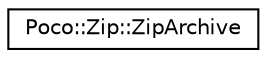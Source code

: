 digraph "Graphical Class Hierarchy"
{
 // LATEX_PDF_SIZE
  edge [fontname="Helvetica",fontsize="10",labelfontname="Helvetica",labelfontsize="10"];
  node [fontname="Helvetica",fontsize="10",shape=record];
  rankdir="LR";
  Node0 [label="Poco::Zip::ZipArchive",height=0.2,width=0.4,color="black", fillcolor="white", style="filled",URL="$classPoco_1_1Zip_1_1ZipArchive.html",tooltip="A ZipArchive contains information on the content of a zip file."];
}
